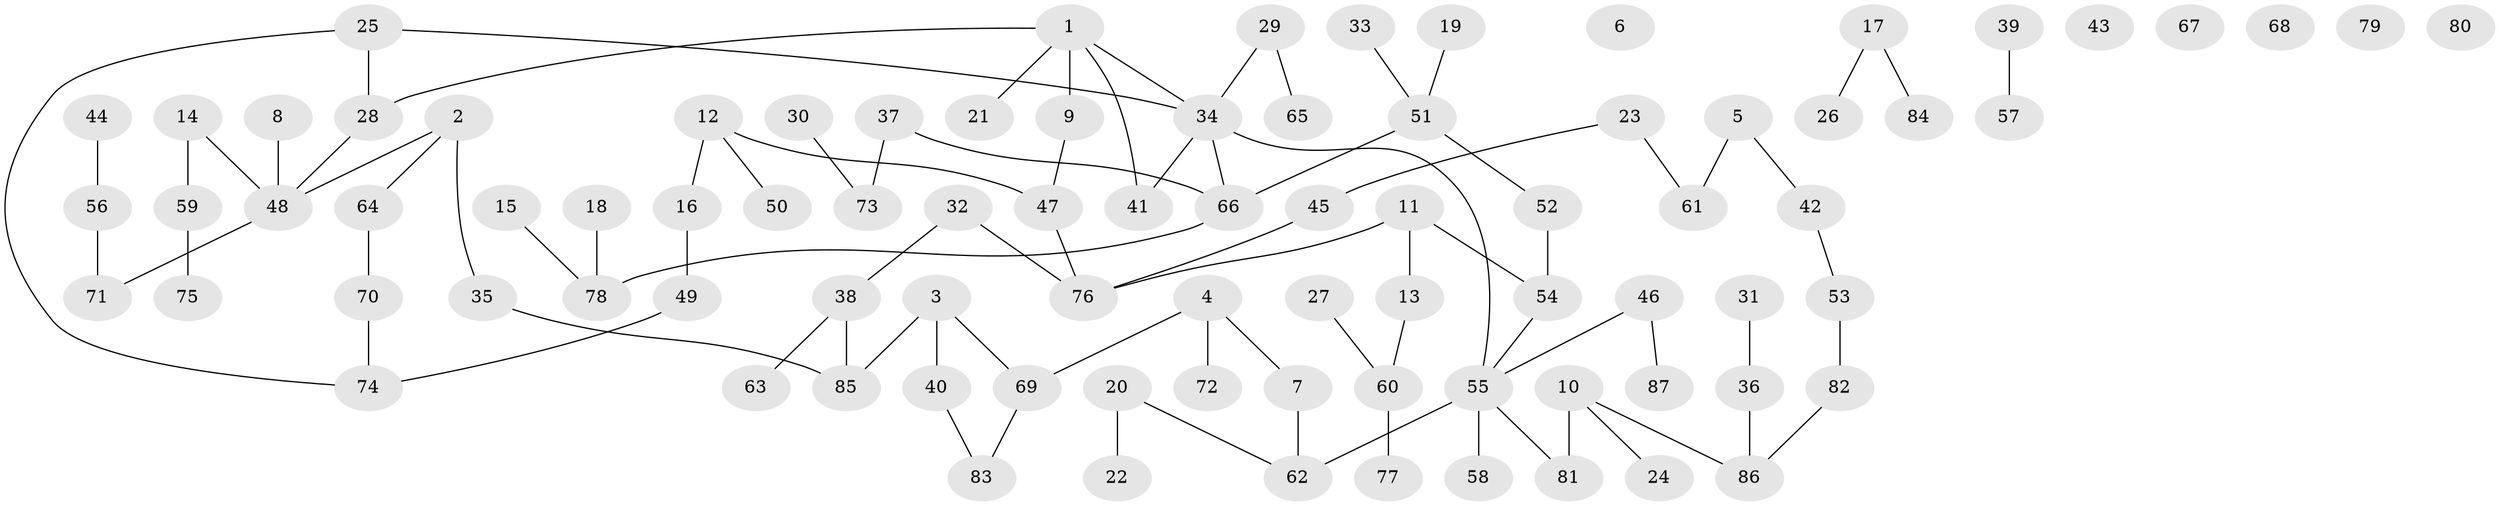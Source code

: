 // Generated by graph-tools (version 1.1) at 2025/00/03/09/25 03:00:53]
// undirected, 87 vertices, 88 edges
graph export_dot {
graph [start="1"]
  node [color=gray90,style=filled];
  1;
  2;
  3;
  4;
  5;
  6;
  7;
  8;
  9;
  10;
  11;
  12;
  13;
  14;
  15;
  16;
  17;
  18;
  19;
  20;
  21;
  22;
  23;
  24;
  25;
  26;
  27;
  28;
  29;
  30;
  31;
  32;
  33;
  34;
  35;
  36;
  37;
  38;
  39;
  40;
  41;
  42;
  43;
  44;
  45;
  46;
  47;
  48;
  49;
  50;
  51;
  52;
  53;
  54;
  55;
  56;
  57;
  58;
  59;
  60;
  61;
  62;
  63;
  64;
  65;
  66;
  67;
  68;
  69;
  70;
  71;
  72;
  73;
  74;
  75;
  76;
  77;
  78;
  79;
  80;
  81;
  82;
  83;
  84;
  85;
  86;
  87;
  1 -- 9;
  1 -- 21;
  1 -- 28;
  1 -- 34;
  1 -- 41;
  2 -- 35;
  2 -- 48;
  2 -- 64;
  3 -- 40;
  3 -- 69;
  3 -- 85;
  4 -- 7;
  4 -- 69;
  4 -- 72;
  5 -- 42;
  5 -- 61;
  7 -- 62;
  8 -- 48;
  9 -- 47;
  10 -- 24;
  10 -- 81;
  10 -- 86;
  11 -- 13;
  11 -- 54;
  11 -- 76;
  12 -- 16;
  12 -- 47;
  12 -- 50;
  13 -- 60;
  14 -- 48;
  14 -- 59;
  15 -- 78;
  16 -- 49;
  17 -- 26;
  17 -- 84;
  18 -- 78;
  19 -- 51;
  20 -- 22;
  20 -- 62;
  23 -- 45;
  23 -- 61;
  25 -- 28;
  25 -- 34;
  25 -- 74;
  27 -- 60;
  28 -- 48;
  29 -- 34;
  29 -- 65;
  30 -- 73;
  31 -- 36;
  32 -- 38;
  32 -- 76;
  33 -- 51;
  34 -- 41;
  34 -- 55;
  34 -- 66;
  35 -- 85;
  36 -- 86;
  37 -- 66;
  37 -- 73;
  38 -- 63;
  38 -- 85;
  39 -- 57;
  40 -- 83;
  42 -- 53;
  44 -- 56;
  45 -- 76;
  46 -- 55;
  46 -- 87;
  47 -- 76;
  48 -- 71;
  49 -- 74;
  51 -- 52;
  51 -- 66;
  52 -- 54;
  53 -- 82;
  54 -- 55;
  55 -- 58;
  55 -- 62;
  55 -- 81;
  56 -- 71;
  59 -- 75;
  60 -- 77;
  64 -- 70;
  66 -- 78;
  69 -- 83;
  70 -- 74;
  82 -- 86;
}
